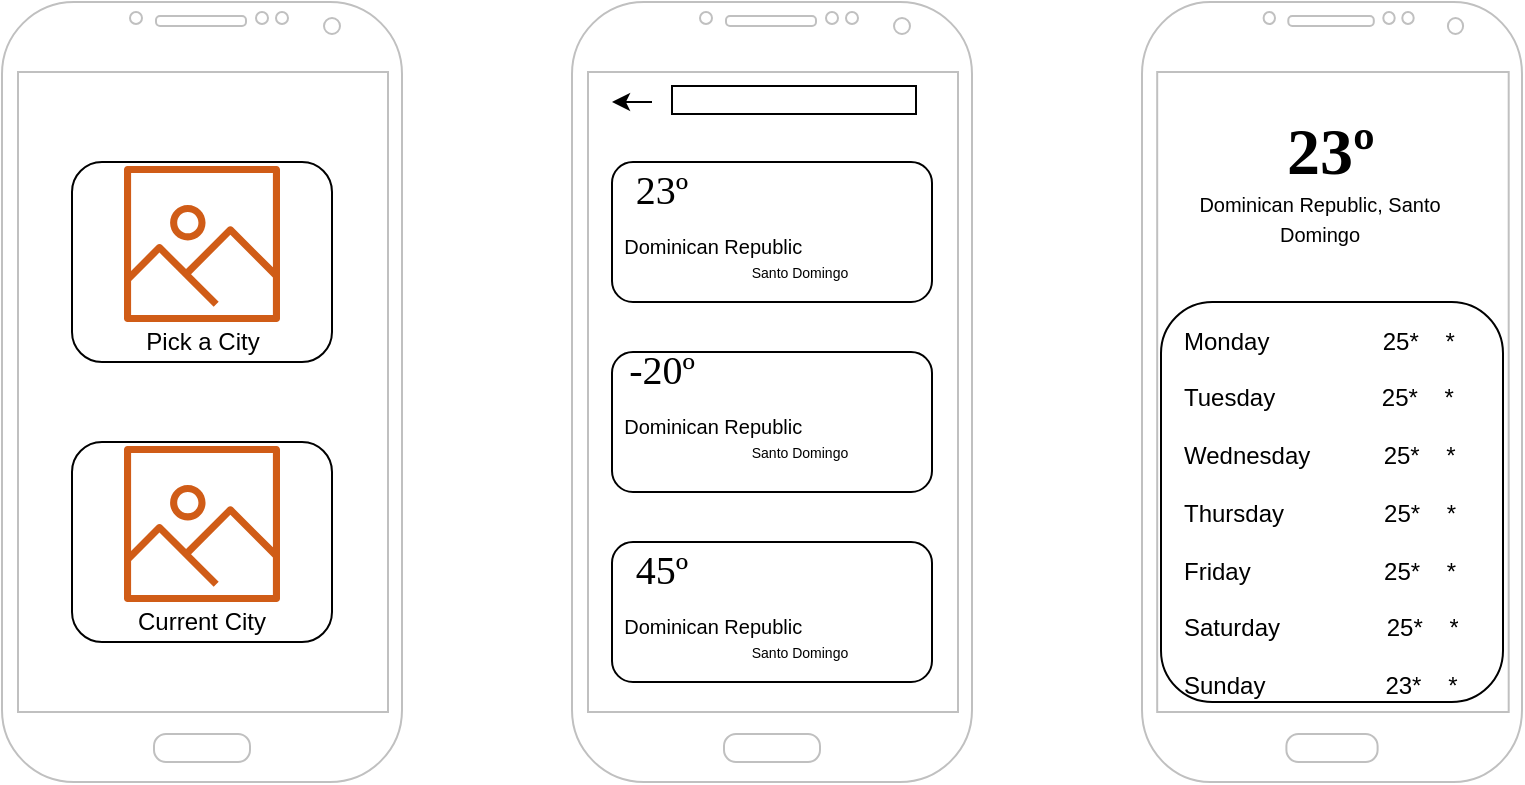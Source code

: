 <mxfile version="13.1.11"><diagram id="Y4TsBq61ORLIcOVR4MBH" name="Page-1"><mxGraphModel dx="1351" dy="877" grid="1" gridSize="10" guides="1" tooltips="1" connect="1" arrows="1" fold="1" page="1" pageScale="1" pageWidth="850" pageHeight="1100" math="0" shadow="0"><root><mxCell id="0"/><mxCell id="1" parent="0"/><mxCell id="Ye10EGe3Qq93fP7-FWDZ-13" value="" style="group" vertex="1" connectable="0" parent="1"><mxGeometry x="40" y="110" width="200" height="390" as="geometry"/></mxCell><mxCell id="Ye10EGe3Qq93fP7-FWDZ-7" value="" style="rounded=1;whiteSpace=wrap;html=1;" vertex="1" parent="Ye10EGe3Qq93fP7-FWDZ-13"><mxGeometry y="20" width="200" height="350" as="geometry"/></mxCell><mxCell id="Ye10EGe3Qq93fP7-FWDZ-1" value="" style="verticalLabelPosition=bottom;verticalAlign=top;html=1;shadow=0;dashed=0;strokeWidth=1;shape=mxgraph.android.phone2;strokeColor=#c0c0c0;" vertex="1" parent="Ye10EGe3Qq93fP7-FWDZ-13"><mxGeometry width="200" height="390" as="geometry"/></mxCell><mxCell id="Ye10EGe3Qq93fP7-FWDZ-10" value="" style="rounded=1;whiteSpace=wrap;html=1;" vertex="1" parent="Ye10EGe3Qq93fP7-FWDZ-13"><mxGeometry x="35" y="220" width="130" height="100" as="geometry"/></mxCell><mxCell id="Ye10EGe3Qq93fP7-FWDZ-11" value="" style="rounded=1;whiteSpace=wrap;html=1;" vertex="1" parent="Ye10EGe3Qq93fP7-FWDZ-13"><mxGeometry x="35" y="80" width="130" height="100" as="geometry"/></mxCell><mxCell id="Ye10EGe3Qq93fP7-FWDZ-73" value="Pick a City" style="text;html=1;strokeColor=none;fillColor=none;align=center;verticalAlign=middle;whiteSpace=wrap;rounded=0;" vertex="1" parent="Ye10EGe3Qq93fP7-FWDZ-13"><mxGeometry x="67.5" y="160" width="65" height="20" as="geometry"/></mxCell><mxCell id="Ye10EGe3Qq93fP7-FWDZ-74" value="Current City" style="text;html=1;strokeColor=none;fillColor=none;align=center;verticalAlign=middle;whiteSpace=wrap;rounded=0;" vertex="1" parent="Ye10EGe3Qq93fP7-FWDZ-13"><mxGeometry x="40" y="300" width="120" height="20" as="geometry"/></mxCell><mxCell id="Ye10EGe3Qq93fP7-FWDZ-75" value="" style="outlineConnect=0;fontColor=#232F3E;gradientColor=none;fillColor=#D05C17;strokeColor=none;dashed=0;verticalLabelPosition=bottom;verticalAlign=top;align=center;html=1;fontSize=12;fontStyle=0;aspect=fixed;pointerEvents=1;shape=mxgraph.aws4.container_registry_image;" vertex="1" parent="Ye10EGe3Qq93fP7-FWDZ-13"><mxGeometry x="61" y="82" width="78" height="78" as="geometry"/></mxCell><mxCell id="Ye10EGe3Qq93fP7-FWDZ-76" value="" style="outlineConnect=0;fontColor=#232F3E;gradientColor=none;fillColor=#D05C17;strokeColor=none;dashed=0;verticalLabelPosition=bottom;verticalAlign=top;align=center;html=1;fontSize=12;fontStyle=0;aspect=fixed;pointerEvents=1;shape=mxgraph.aws4.container_registry_image;" vertex="1" parent="Ye10EGe3Qq93fP7-FWDZ-13"><mxGeometry x="61" y="222" width="78" height="78" as="geometry"/></mxCell><mxCell id="Ye10EGe3Qq93fP7-FWDZ-19" value="" style="group" vertex="1" connectable="0" parent="1"><mxGeometry x="610" y="110" width="190" height="390" as="geometry"/></mxCell><mxCell id="Ye10EGe3Qq93fP7-FWDZ-20" value="" style="rounded=1;whiteSpace=wrap;html=1;" vertex="1" parent="Ye10EGe3Qq93fP7-FWDZ-19"><mxGeometry y="20" width="189.05" height="350" as="geometry"/></mxCell><mxCell id="Ye10EGe3Qq93fP7-FWDZ-21" value="" style="verticalLabelPosition=bottom;verticalAlign=top;html=1;shadow=0;dashed=0;strokeWidth=1;shape=mxgraph.android.phone2;strokeColor=#c0c0c0;" vertex="1" parent="Ye10EGe3Qq93fP7-FWDZ-19"><mxGeometry width="190" height="390" as="geometry"/></mxCell><mxCell id="Ye10EGe3Qq93fP7-FWDZ-89" value="" style="rounded=1;whiteSpace=wrap;html=1;" vertex="1" parent="Ye10EGe3Qq93fP7-FWDZ-19"><mxGeometry x="9.5" y="150" width="171" height="200" as="geometry"/></mxCell><mxCell id="Ye10EGe3Qq93fP7-FWDZ-91" value="&lt;div&gt;Monday&amp;nbsp; &amp;nbsp; &amp;nbsp; &amp;nbsp; &amp;nbsp; &amp;nbsp; &amp;nbsp; &amp;nbsp; &amp;nbsp;25*&amp;nbsp; &amp;nbsp; *&lt;/div&gt;&lt;div&gt;&lt;br&gt;&lt;/div&gt;&lt;div&gt;Tuesday&amp;nbsp; &amp;nbsp; &amp;nbsp; &amp;nbsp; &amp;nbsp; &amp;nbsp; &amp;nbsp; &amp;nbsp; 25*&amp;nbsp; &amp;nbsp; *&lt;/div&gt;&lt;div&gt;&lt;br&gt;&lt;/div&gt;&lt;div&gt;Wednesday&amp;nbsp; &amp;nbsp; &amp;nbsp; &amp;nbsp; &amp;nbsp; &amp;nbsp;25*&amp;nbsp; &amp;nbsp; *&lt;/div&gt;&lt;div&gt;&lt;br&gt;&lt;/div&gt;&lt;div&gt;Thursday&amp;nbsp; &amp;nbsp; &amp;nbsp; &amp;nbsp; &amp;nbsp; &amp;nbsp; &amp;nbsp; &amp;nbsp;25*&amp;nbsp; &amp;nbsp; *&lt;/div&gt;&lt;div&gt;&lt;br&gt;&lt;/div&gt;&lt;div&gt;Friday&amp;nbsp; &amp;nbsp; &amp;nbsp; &amp;nbsp; &amp;nbsp; &amp;nbsp; &amp;nbsp; &amp;nbsp; &amp;nbsp; &amp;nbsp; 25*&amp;nbsp; &amp;nbsp; *&lt;/div&gt;&lt;div&gt;&lt;br&gt;&lt;/div&gt;&lt;div&gt;Saturday&amp;nbsp; &amp;nbsp; &amp;nbsp; &amp;nbsp; &amp;nbsp; &amp;nbsp; &amp;nbsp; &amp;nbsp; 25*&amp;nbsp; &amp;nbsp; *&lt;/div&gt;&lt;div&gt;&lt;br&gt;&lt;/div&gt;&lt;div&gt;Sunday&amp;nbsp; &amp;nbsp; &amp;nbsp; &amp;nbsp; &amp;nbsp; &amp;nbsp; &amp;nbsp; &amp;nbsp; &amp;nbsp; 23*&amp;nbsp; &amp;nbsp; *&lt;/div&gt;&lt;div&gt;&lt;br&gt;&lt;/div&gt;&lt;div&gt;&lt;br&gt;&lt;/div&gt;" style="text;strokeColor=none;fillColor=none;html=1;whiteSpace=wrap;verticalAlign=middle;overflow=hidden;" vertex="1" parent="Ye10EGe3Qq93fP7-FWDZ-19"><mxGeometry x="19.03" y="160" width="151" height="190" as="geometry"/></mxCell><mxCell id="Ye10EGe3Qq93fP7-FWDZ-95" value="&lt;font style=&quot;font-size: 33px&quot; face=&quot;Verdana&quot;&gt;&lt;b&gt;23º&lt;/b&gt;&lt;/font&gt;" style="text;html=1;strokeColor=none;fillColor=none;align=center;verticalAlign=middle;whiteSpace=wrap;rounded=0;" vertex="1" parent="Ye10EGe3Qq93fP7-FWDZ-19"><mxGeometry x="59.375" y="50" width="71.25" height="50" as="geometry"/></mxCell><mxCell id="Ye10EGe3Qq93fP7-FWDZ-96" value="&lt;font style=&quot;font-size: 10px&quot;&gt;Dominican Republic, Santo Domingo&lt;/font&gt;" style="text;html=1;strokeColor=none;fillColor=none;align=center;verticalAlign=middle;whiteSpace=wrap;rounded=0;" vertex="1" parent="Ye10EGe3Qq93fP7-FWDZ-19"><mxGeometry x="19.03" y="100" width="140" height="16" as="geometry"/></mxCell><mxCell id="Ye10EGe3Qq93fP7-FWDZ-14" value="" style="group" vertex="1" connectable="0" parent="1"><mxGeometry x="325" y="110" width="200" height="390" as="geometry"/></mxCell><mxCell id="Ye10EGe3Qq93fP7-FWDZ-25" value="" style="rounded=0;whiteSpace=wrap;html=1;" vertex="1" parent="Ye10EGe3Qq93fP7-FWDZ-14"><mxGeometry x="10" y="40" width="180" height="20" as="geometry"/></mxCell><mxCell id="Ye10EGe3Qq93fP7-FWDZ-15" value="" style="rounded=1;whiteSpace=wrap;html=1;" vertex="1" parent="Ye10EGe3Qq93fP7-FWDZ-14"><mxGeometry x="2" y="20" width="198" height="350" as="geometry"/></mxCell><mxCell id="Ye10EGe3Qq93fP7-FWDZ-16" value="" style="verticalLabelPosition=bottom;verticalAlign=top;html=1;shadow=0;dashed=0;strokeWidth=1;shape=mxgraph.android.phone2;strokeColor=#c0c0c0;" vertex="1" parent="Ye10EGe3Qq93fP7-FWDZ-14"><mxGeometry width="200" height="390" as="geometry"/></mxCell><mxCell id="Ye10EGe3Qq93fP7-FWDZ-24" value="" style="endArrow=classic;html=1;" edge="1" parent="Ye10EGe3Qq93fP7-FWDZ-14"><mxGeometry width="50" height="50" relative="1" as="geometry"><mxPoint x="40" y="50" as="sourcePoint"/><mxPoint x="20" y="50" as="targetPoint"/></mxGeometry></mxCell><mxCell id="Ye10EGe3Qq93fP7-FWDZ-86" value="" style="shape=image;html=1;verticalAlign=top;verticalLabelPosition=bottom;labelBackgroundColor=#ffffff;imageAspect=0;aspect=fixed;image=https://cdn3.iconfinder.com/data/icons/google-material-design-icons/48/ic_search_48px-128.png" vertex="1" parent="Ye10EGe3Qq93fP7-FWDZ-14"><mxGeometry x="172" y="40" width="18" height="18" as="geometry"/></mxCell><mxCell id="Ye10EGe3Qq93fP7-FWDZ-87" value="" style="rounded=0;whiteSpace=wrap;html=1;" vertex="1" parent="Ye10EGe3Qq93fP7-FWDZ-14"><mxGeometry x="50" y="42" width="122" height="14" as="geometry"/></mxCell><mxCell id="Ye10EGe3Qq93fP7-FWDZ-42" value="" style="group" vertex="1" connectable="0" parent="Ye10EGe3Qq93fP7-FWDZ-14"><mxGeometry x="2" y="270" width="178" height="70" as="geometry"/></mxCell><mxCell id="Ye10EGe3Qq93fP7-FWDZ-26" value="" style="rounded=1;whiteSpace=wrap;html=1;" vertex="1" parent="Ye10EGe3Qq93fP7-FWDZ-42"><mxGeometry x="18" width="160" height="70" as="geometry"/></mxCell><mxCell id="Ye10EGe3Qq93fP7-FWDZ-29" value="" style="shape=image;html=1;verticalAlign=top;verticalLabelPosition=bottom;labelBackgroundColor=#ffffff;imageAspect=0;aspect=fixed;image=https://cdn3.iconfinder.com/data/icons/weather-icons-8/512/weather-thunder-128.png" vertex="1" parent="Ye10EGe3Qq93fP7-FWDZ-42"><mxGeometry x="140" y="10" width="28" height="28" as="geometry"/></mxCell><mxCell id="Ye10EGe3Qq93fP7-FWDZ-37" value="&lt;font face=&quot;Verdana&quot; style=&quot;font-size: 20px&quot;&gt;45º&lt;/font&gt;" style="text;html=1;strokeColor=none;fillColor=none;align=center;verticalAlign=middle;whiteSpace=wrap;rounded=0;" vertex="1" parent="Ye10EGe3Qq93fP7-FWDZ-42"><mxGeometry x="28" width="30" height="26" as="geometry"/></mxCell><mxCell id="Ye10EGe3Qq93fP7-FWDZ-38" value="&lt;font style=&quot;font-size: 10px&quot;&gt;Dominican Republic&amp;nbsp;&lt;/font&gt;" style="text;html=1;strokeColor=none;fillColor=none;align=center;verticalAlign=middle;whiteSpace=wrap;rounded=0;" vertex="1" parent="Ye10EGe3Qq93fP7-FWDZ-42"><mxGeometry y="34" width="140" height="16" as="geometry"/></mxCell><mxCell id="Ye10EGe3Qq93fP7-FWDZ-39" value="&lt;span style=&quot;font-size: 7px&quot;&gt;Santo Domingo&lt;/span&gt;" style="text;html=1;strokeColor=none;fillColor=none;align=center;verticalAlign=middle;whiteSpace=wrap;rounded=0;" vertex="1" parent="Ye10EGe3Qq93fP7-FWDZ-42"><mxGeometry x="63" y="50" width="98" height="8" as="geometry"/></mxCell><mxCell id="Ye10EGe3Qq93fP7-FWDZ-41" value="" style="group" vertex="1" connectable="0" parent="Ye10EGe3Qq93fP7-FWDZ-14"><mxGeometry x="2" y="170" width="178" height="75" as="geometry"/></mxCell><mxCell id="Ye10EGe3Qq93fP7-FWDZ-17" value="" style="rounded=1;whiteSpace=wrap;html=1;" vertex="1" parent="Ye10EGe3Qq93fP7-FWDZ-41"><mxGeometry x="18" y="5" width="160" height="70" as="geometry"/></mxCell><mxCell id="Ye10EGe3Qq93fP7-FWDZ-28" value="" style="shape=image;html=1;verticalAlign=top;verticalLabelPosition=bottom;labelBackgroundColor=#ffffff;imageAspect=0;aspect=fixed;image=https://cdn0.iconfinder.com/data/icons/typicons-2/24/weather-snow-128.png" vertex="1" parent="Ye10EGe3Qq93fP7-FWDZ-41"><mxGeometry x="138" y="15" width="28" height="28" as="geometry"/></mxCell><mxCell id="Ye10EGe3Qq93fP7-FWDZ-34" value="&lt;font face=&quot;Verdana&quot; style=&quot;font-size: 20px&quot;&gt;-20º&lt;/font&gt;" style="text;html=1;strokeColor=none;fillColor=none;align=center;verticalAlign=middle;whiteSpace=wrap;rounded=0;" vertex="1" parent="Ye10EGe3Qq93fP7-FWDZ-41"><mxGeometry x="28" width="30" height="26" as="geometry"/></mxCell><mxCell id="Ye10EGe3Qq93fP7-FWDZ-35" value="&lt;font style=&quot;font-size: 10px&quot;&gt;Dominican Republic&amp;nbsp;&lt;/font&gt;" style="text;html=1;strokeColor=none;fillColor=none;align=center;verticalAlign=middle;whiteSpace=wrap;rounded=0;" vertex="1" parent="Ye10EGe3Qq93fP7-FWDZ-41"><mxGeometry y="34" width="140" height="16" as="geometry"/></mxCell><mxCell id="Ye10EGe3Qq93fP7-FWDZ-36" value="&lt;span style=&quot;font-size: 7px&quot;&gt;Santo Domingo&lt;/span&gt;" style="text;html=1;strokeColor=none;fillColor=none;align=center;verticalAlign=middle;whiteSpace=wrap;rounded=0;" vertex="1" parent="Ye10EGe3Qq93fP7-FWDZ-41"><mxGeometry x="63" y="50" width="98" height="8" as="geometry"/></mxCell><mxCell id="Ye10EGe3Qq93fP7-FWDZ-33" value="" style="group" vertex="1" connectable="0" parent="Ye10EGe3Qq93fP7-FWDZ-14"><mxGeometry x="2" y="80" width="192" height="70" as="geometry"/></mxCell><mxCell id="Ye10EGe3Qq93fP7-FWDZ-18" value="" style="rounded=1;whiteSpace=wrap;html=1;" vertex="1" parent="Ye10EGe3Qq93fP7-FWDZ-33"><mxGeometry x="18" width="160" height="70" as="geometry"/></mxCell><mxCell id="Ye10EGe3Qq93fP7-FWDZ-27" value="" style="shape=image;html=1;verticalAlign=top;verticalLabelPosition=bottom;labelBackgroundColor=#ffffff;imageAspect=0;aspect=fixed;image=https://cdn3.iconfinder.com/data/icons/weather-icons-8/512/weather-sunny-128.png" vertex="1" parent="Ye10EGe3Qq93fP7-FWDZ-33"><mxGeometry x="140" y="6" width="28" height="28" as="geometry"/></mxCell><mxCell id="Ye10EGe3Qq93fP7-FWDZ-30" value="&lt;font face=&quot;Verdana&quot; style=&quot;font-size: 20px&quot;&gt;23º&lt;/font&gt;" style="text;html=1;strokeColor=none;fillColor=none;align=center;verticalAlign=middle;whiteSpace=wrap;rounded=0;" vertex="1" parent="Ye10EGe3Qq93fP7-FWDZ-33"><mxGeometry x="28" width="30" height="26" as="geometry"/></mxCell><mxCell id="Ye10EGe3Qq93fP7-FWDZ-31" value="&lt;font style=&quot;font-size: 10px&quot;&gt;Dominican Republic&amp;nbsp;&lt;/font&gt;" style="text;html=1;strokeColor=none;fillColor=none;align=center;verticalAlign=middle;whiteSpace=wrap;rounded=0;" vertex="1" parent="Ye10EGe3Qq93fP7-FWDZ-33"><mxGeometry y="34" width="140" height="16" as="geometry"/></mxCell><mxCell id="Ye10EGe3Qq93fP7-FWDZ-32" value="&lt;span style=&quot;font-size: 7px&quot;&gt;Santo Domingo&lt;/span&gt;" style="text;html=1;strokeColor=none;fillColor=none;align=center;verticalAlign=middle;whiteSpace=wrap;rounded=0;" vertex="1" parent="Ye10EGe3Qq93fP7-FWDZ-33"><mxGeometry x="63" y="50" width="98" height="8" as="geometry"/></mxCell></root></mxGraphModel></diagram></mxfile>